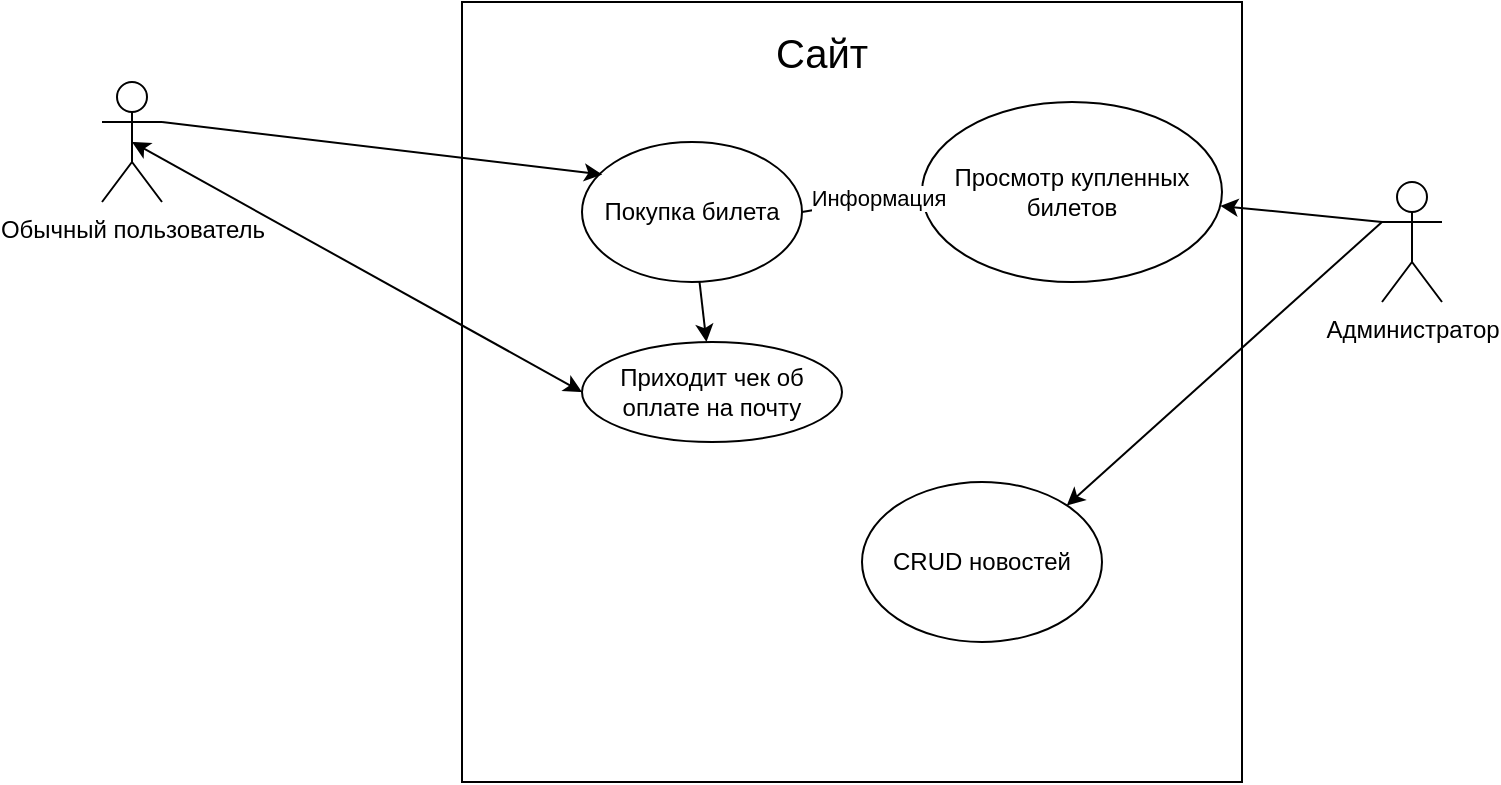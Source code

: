 <mxfile version="21.6.8" type="device">
  <diagram id="R2lEEEUBdFMjLlhIrx00" name="Page-1">
    <mxGraphModel dx="1036" dy="614" grid="1" gridSize="10" guides="1" tooltips="1" connect="1" arrows="1" fold="1" page="1" pageScale="1" pageWidth="850" pageHeight="1100" math="0" shadow="0" extFonts="Permanent Marker^https://fonts.googleapis.com/css?family=Permanent+Marker">
      <root>
        <mxCell id="0" />
        <mxCell id="1" parent="0" />
        <mxCell id="lVUW7dEm74_l99offxFv-1" value="" style="whiteSpace=wrap;html=1;aspect=fixed;fillColor=none;" vertex="1" parent="1">
          <mxGeometry x="300" y="90" width="390" height="390" as="geometry" />
        </mxCell>
        <mxCell id="lVUW7dEm74_l99offxFv-2" value="&lt;font style=&quot;font-size: 20px;&quot;&gt;Сайт&lt;/font&gt;" style="text;html=1;strokeColor=none;fillColor=none;align=center;verticalAlign=middle;whiteSpace=wrap;rounded=0;" vertex="1" parent="1">
          <mxGeometry x="450" y="100" width="60" height="30" as="geometry" />
        </mxCell>
        <mxCell id="lVUW7dEm74_l99offxFv-3" value="Обычный пользователь" style="shape=umlActor;verticalLabelPosition=bottom;verticalAlign=top;html=1;outlineConnect=0;" vertex="1" parent="1">
          <mxGeometry x="120" y="130" width="30" height="60" as="geometry" />
        </mxCell>
        <mxCell id="lVUW7dEm74_l99offxFv-4" value="Покупка билета" style="ellipse;whiteSpace=wrap;html=1;" vertex="1" parent="1">
          <mxGeometry x="360" y="160" width="110" height="70" as="geometry" />
        </mxCell>
        <mxCell id="lVUW7dEm74_l99offxFv-5" value="" style="endArrow=classic;html=1;rounded=0;exitX=1;exitY=0.333;exitDx=0;exitDy=0;exitPerimeter=0;entryX=0.092;entryY=0.233;entryDx=0;entryDy=0;entryPerimeter=0;" edge="1" parent="1" source="lVUW7dEm74_l99offxFv-3" target="lVUW7dEm74_l99offxFv-4">
          <mxGeometry width="50" height="50" relative="1" as="geometry">
            <mxPoint x="180" y="160" as="sourcePoint" />
            <mxPoint x="230" y="110" as="targetPoint" />
          </mxGeometry>
        </mxCell>
        <mxCell id="lVUW7dEm74_l99offxFv-6" value="Приходит чек об оплате на почту" style="ellipse;whiteSpace=wrap;html=1;" vertex="1" parent="1">
          <mxGeometry x="360" y="260" width="130" height="50" as="geometry" />
        </mxCell>
        <mxCell id="lVUW7dEm74_l99offxFv-7" value="" style="endArrow=classic;startArrow=classic;html=1;rounded=0;entryX=0;entryY=0.5;entryDx=0;entryDy=0;exitX=0.5;exitY=0.5;exitDx=0;exitDy=0;exitPerimeter=0;" edge="1" parent="1" source="lVUW7dEm74_l99offxFv-3" target="lVUW7dEm74_l99offxFv-6">
          <mxGeometry width="50" height="50" relative="1" as="geometry">
            <mxPoint x="210" y="290" as="sourcePoint" />
            <mxPoint x="260" y="240" as="targetPoint" />
          </mxGeometry>
        </mxCell>
        <mxCell id="lVUW7dEm74_l99offxFv-8" value="" style="endArrow=classic;html=1;rounded=0;" edge="1" parent="1" source="lVUW7dEm74_l99offxFv-4" target="lVUW7dEm74_l99offxFv-6">
          <mxGeometry width="50" height="50" relative="1" as="geometry">
            <mxPoint x="480" y="220" as="sourcePoint" />
            <mxPoint x="530" y="170" as="targetPoint" />
          </mxGeometry>
        </mxCell>
        <mxCell id="lVUW7dEm74_l99offxFv-9" value="Администратор" style="shape=umlActor;verticalLabelPosition=bottom;verticalAlign=top;html=1;outlineConnect=0;" vertex="1" parent="1">
          <mxGeometry x="760" y="180" width="30" height="60" as="geometry" />
        </mxCell>
        <mxCell id="lVUW7dEm74_l99offxFv-11" value="CRUD новостей" style="ellipse;whiteSpace=wrap;html=1;" vertex="1" parent="1">
          <mxGeometry x="500" y="330" width="120" height="80" as="geometry" />
        </mxCell>
        <mxCell id="lVUW7dEm74_l99offxFv-13" value="" style="endArrow=classic;html=1;rounded=0;entryX=1;entryY=0;entryDx=0;entryDy=0;exitX=0;exitY=0.333;exitDx=0;exitDy=0;exitPerimeter=0;" edge="1" parent="1" source="lVUW7dEm74_l99offxFv-9" target="lVUW7dEm74_l99offxFv-11">
          <mxGeometry width="50" height="50" relative="1" as="geometry">
            <mxPoint x="750" y="360" as="sourcePoint" />
            <mxPoint x="800" y="310" as="targetPoint" />
          </mxGeometry>
        </mxCell>
        <mxCell id="lVUW7dEm74_l99offxFv-14" value="Просмотр купленных билетов" style="ellipse;whiteSpace=wrap;html=1;" vertex="1" parent="1">
          <mxGeometry x="530" y="140" width="150" height="90" as="geometry" />
        </mxCell>
        <mxCell id="lVUW7dEm74_l99offxFv-15" value="" style="endArrow=classic;html=1;rounded=0;exitX=1;exitY=0.5;exitDx=0;exitDy=0;entryX=0;entryY=0.5;entryDx=0;entryDy=0;" edge="1" parent="1" source="lVUW7dEm74_l99offxFv-4" target="lVUW7dEm74_l99offxFv-14">
          <mxGeometry width="50" height="50" relative="1" as="geometry">
            <mxPoint x="480" y="200" as="sourcePoint" />
            <mxPoint x="530" y="150" as="targetPoint" />
          </mxGeometry>
        </mxCell>
        <mxCell id="lVUW7dEm74_l99offxFv-16" value="Информация" style="edgeLabel;html=1;align=center;verticalAlign=middle;resizable=0;points=[];" vertex="1" connectable="0" parent="lVUW7dEm74_l99offxFv-15">
          <mxGeometry x="0.256" y="1" relative="1" as="geometry">
            <mxPoint as="offset" />
          </mxGeometry>
        </mxCell>
        <mxCell id="lVUW7dEm74_l99offxFv-17" value="" style="endArrow=classic;html=1;rounded=0;exitX=0;exitY=0.333;exitDx=0;exitDy=0;exitPerimeter=0;" edge="1" parent="1" source="lVUW7dEm74_l99offxFv-9" target="lVUW7dEm74_l99offxFv-14">
          <mxGeometry width="50" height="50" relative="1" as="geometry">
            <mxPoint x="750" y="180" as="sourcePoint" />
            <mxPoint x="800" y="130" as="targetPoint" />
          </mxGeometry>
        </mxCell>
      </root>
    </mxGraphModel>
  </diagram>
</mxfile>
